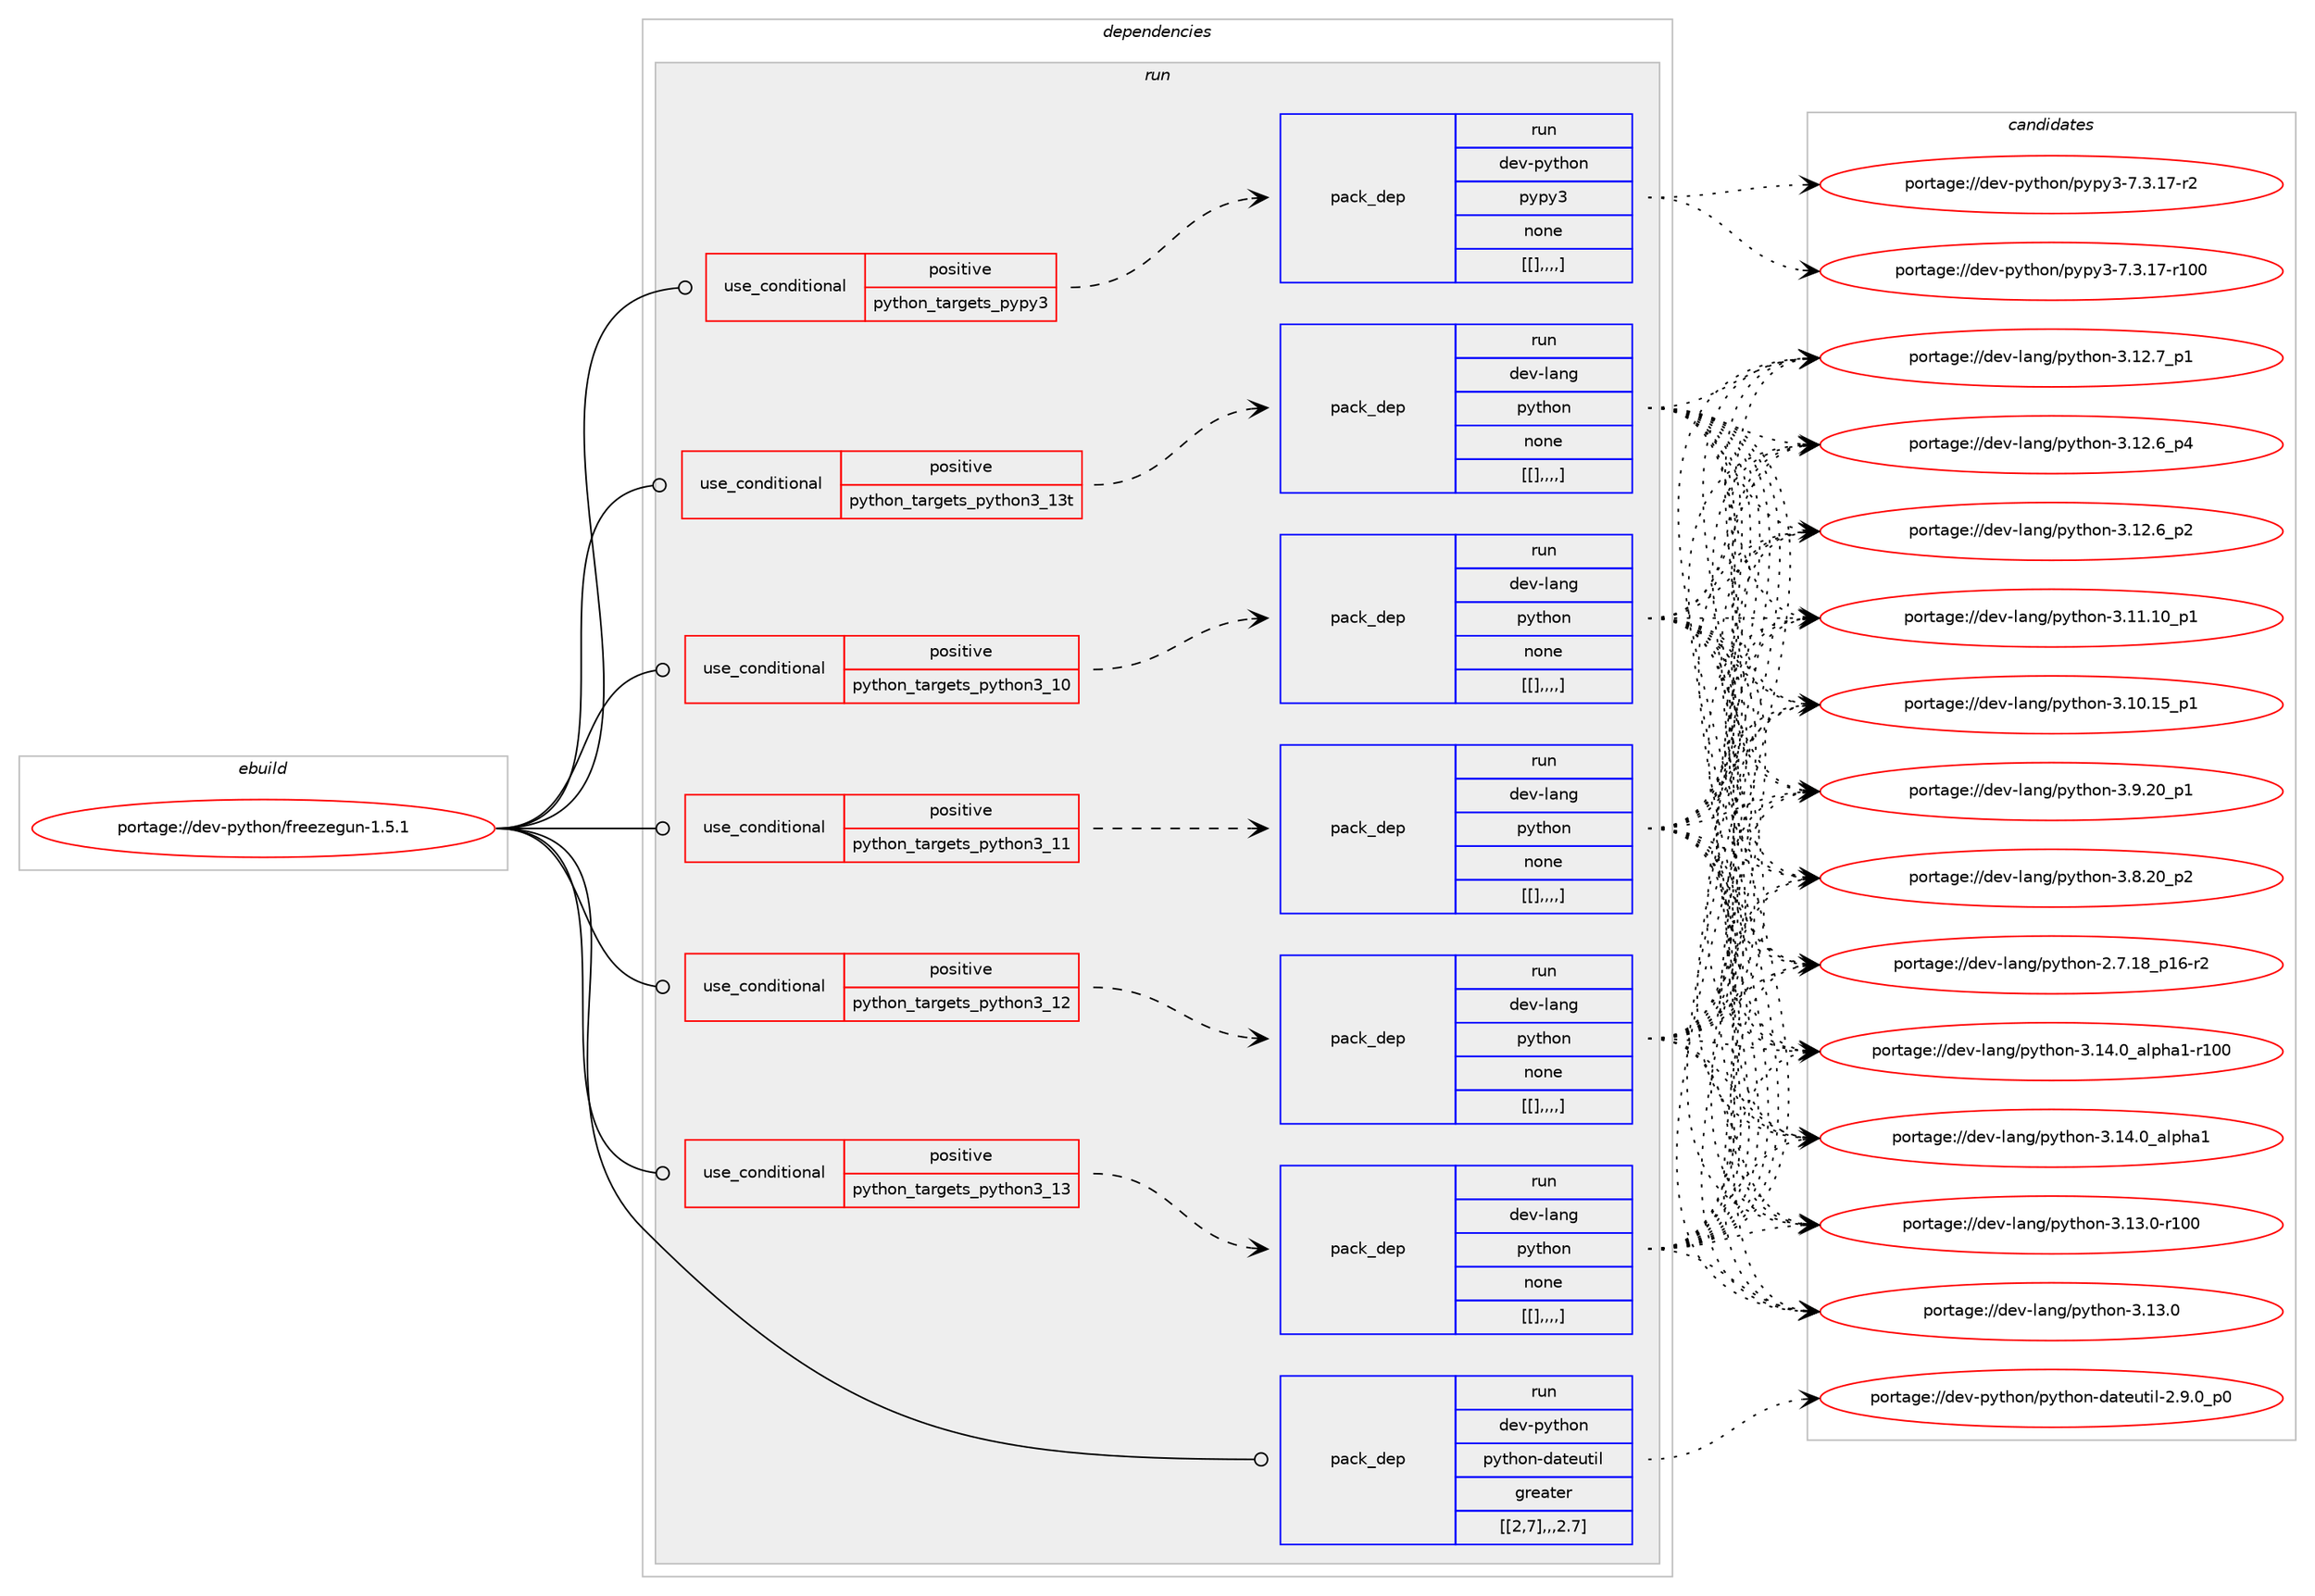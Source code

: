 digraph prolog {

# *************
# Graph options
# *************

newrank=true;
concentrate=true;
compound=true;
graph [rankdir=LR,fontname=Helvetica,fontsize=10,ranksep=1.5];#, ranksep=2.5, nodesep=0.2];
edge  [arrowhead=vee];
node  [fontname=Helvetica,fontsize=10];

# **********
# The ebuild
# **********

subgraph cluster_leftcol {
color=gray;
label=<<i>ebuild</i>>;
id [label="portage://dev-python/freezegun-1.5.1", color=red, width=4, href="../dev-python/freezegun-1.5.1.svg"];
}

# ****************
# The dependencies
# ****************

subgraph cluster_midcol {
color=gray;
label=<<i>dependencies</i>>;
subgraph cluster_compile {
fillcolor="#eeeeee";
style=filled;
label=<<i>compile</i>>;
}
subgraph cluster_compileandrun {
fillcolor="#eeeeee";
style=filled;
label=<<i>compile and run</i>>;
}
subgraph cluster_run {
fillcolor="#eeeeee";
style=filled;
label=<<i>run</i>>;
subgraph cond35169 {
dependency152403 [label=<<TABLE BORDER="0" CELLBORDER="1" CELLSPACING="0" CELLPADDING="4"><TR><TD ROWSPAN="3" CELLPADDING="10">use_conditional</TD></TR><TR><TD>positive</TD></TR><TR><TD>python_targets_pypy3</TD></TR></TABLE>>, shape=none, color=red];
subgraph pack115910 {
dependency152408 [label=<<TABLE BORDER="0" CELLBORDER="1" CELLSPACING="0" CELLPADDING="4" WIDTH="220"><TR><TD ROWSPAN="6" CELLPADDING="30">pack_dep</TD></TR><TR><TD WIDTH="110">run</TD></TR><TR><TD>dev-python</TD></TR><TR><TD>pypy3</TD></TR><TR><TD>none</TD></TR><TR><TD>[[],,,,]</TD></TR></TABLE>>, shape=none, color=blue];
}
dependency152403:e -> dependency152408:w [weight=20,style="dashed",arrowhead="vee"];
}
id:e -> dependency152403:w [weight=20,style="solid",arrowhead="odot"];
subgraph cond35185 {
dependency152455 [label=<<TABLE BORDER="0" CELLBORDER="1" CELLSPACING="0" CELLPADDING="4"><TR><TD ROWSPAN="3" CELLPADDING="10">use_conditional</TD></TR><TR><TD>positive</TD></TR><TR><TD>python_targets_python3_10</TD></TR></TABLE>>, shape=none, color=red];
subgraph pack115936 {
dependency152464 [label=<<TABLE BORDER="0" CELLBORDER="1" CELLSPACING="0" CELLPADDING="4" WIDTH="220"><TR><TD ROWSPAN="6" CELLPADDING="30">pack_dep</TD></TR><TR><TD WIDTH="110">run</TD></TR><TR><TD>dev-lang</TD></TR><TR><TD>python</TD></TR><TR><TD>none</TD></TR><TR><TD>[[],,,,]</TD></TR></TABLE>>, shape=none, color=blue];
}
dependency152455:e -> dependency152464:w [weight=20,style="dashed",arrowhead="vee"];
}
id:e -> dependency152455:w [weight=20,style="solid",arrowhead="odot"];
subgraph cond35222 {
dependency152514 [label=<<TABLE BORDER="0" CELLBORDER="1" CELLSPACING="0" CELLPADDING="4"><TR><TD ROWSPAN="3" CELLPADDING="10">use_conditional</TD></TR><TR><TD>positive</TD></TR><TR><TD>python_targets_python3_11</TD></TR></TABLE>>, shape=none, color=red];
subgraph pack115990 {
dependency152567 [label=<<TABLE BORDER="0" CELLBORDER="1" CELLSPACING="0" CELLPADDING="4" WIDTH="220"><TR><TD ROWSPAN="6" CELLPADDING="30">pack_dep</TD></TR><TR><TD WIDTH="110">run</TD></TR><TR><TD>dev-lang</TD></TR><TR><TD>python</TD></TR><TR><TD>none</TD></TR><TR><TD>[[],,,,]</TD></TR></TABLE>>, shape=none, color=blue];
}
dependency152514:e -> dependency152567:w [weight=20,style="dashed",arrowhead="vee"];
}
id:e -> dependency152514:w [weight=20,style="solid",arrowhead="odot"];
subgraph cond35262 {
dependency152590 [label=<<TABLE BORDER="0" CELLBORDER="1" CELLSPACING="0" CELLPADDING="4"><TR><TD ROWSPAN="3" CELLPADDING="10">use_conditional</TD></TR><TR><TD>positive</TD></TR><TR><TD>python_targets_python3_12</TD></TR></TABLE>>, shape=none, color=red];
subgraph pack116025 {
dependency152645 [label=<<TABLE BORDER="0" CELLBORDER="1" CELLSPACING="0" CELLPADDING="4" WIDTH="220"><TR><TD ROWSPAN="6" CELLPADDING="30">pack_dep</TD></TR><TR><TD WIDTH="110">run</TD></TR><TR><TD>dev-lang</TD></TR><TR><TD>python</TD></TR><TR><TD>none</TD></TR><TR><TD>[[],,,,]</TD></TR></TABLE>>, shape=none, color=blue];
}
dependency152590:e -> dependency152645:w [weight=20,style="dashed",arrowhead="vee"];
}
id:e -> dependency152590:w [weight=20,style="solid",arrowhead="odot"];
subgraph cond35300 {
dependency152649 [label=<<TABLE BORDER="0" CELLBORDER="1" CELLSPACING="0" CELLPADDING="4"><TR><TD ROWSPAN="3" CELLPADDING="10">use_conditional</TD></TR><TR><TD>positive</TD></TR><TR><TD>python_targets_python3_13</TD></TR></TABLE>>, shape=none, color=red];
subgraph pack116037 {
dependency152655 [label=<<TABLE BORDER="0" CELLBORDER="1" CELLSPACING="0" CELLPADDING="4" WIDTH="220"><TR><TD ROWSPAN="6" CELLPADDING="30">pack_dep</TD></TR><TR><TD WIDTH="110">run</TD></TR><TR><TD>dev-lang</TD></TR><TR><TD>python</TD></TR><TR><TD>none</TD></TR><TR><TD>[[],,,,]</TD></TR></TABLE>>, shape=none, color=blue];
}
dependency152649:e -> dependency152655:w [weight=20,style="dashed",arrowhead="vee"];
}
id:e -> dependency152649:w [weight=20,style="solid",arrowhead="odot"];
subgraph cond35303 {
dependency152671 [label=<<TABLE BORDER="0" CELLBORDER="1" CELLSPACING="0" CELLPADDING="4"><TR><TD ROWSPAN="3" CELLPADDING="10">use_conditional</TD></TR><TR><TD>positive</TD></TR><TR><TD>python_targets_python3_13t</TD></TR></TABLE>>, shape=none, color=red];
subgraph pack116059 {
dependency152699 [label=<<TABLE BORDER="0" CELLBORDER="1" CELLSPACING="0" CELLPADDING="4" WIDTH="220"><TR><TD ROWSPAN="6" CELLPADDING="30">pack_dep</TD></TR><TR><TD WIDTH="110">run</TD></TR><TR><TD>dev-lang</TD></TR><TR><TD>python</TD></TR><TR><TD>none</TD></TR><TR><TD>[[],,,,]</TD></TR></TABLE>>, shape=none, color=blue];
}
dependency152671:e -> dependency152699:w [weight=20,style="dashed",arrowhead="vee"];
}
id:e -> dependency152671:w [weight=20,style="solid",arrowhead="odot"];
subgraph pack116083 {
dependency152742 [label=<<TABLE BORDER="0" CELLBORDER="1" CELLSPACING="0" CELLPADDING="4" WIDTH="220"><TR><TD ROWSPAN="6" CELLPADDING="30">pack_dep</TD></TR><TR><TD WIDTH="110">run</TD></TR><TR><TD>dev-python</TD></TR><TR><TD>python-dateutil</TD></TR><TR><TD>greater</TD></TR><TR><TD>[[2,7],,,2.7]</TD></TR></TABLE>>, shape=none, color=blue];
}
id:e -> dependency152742:w [weight=20,style="solid",arrowhead="odot"];
}
}

# **************
# The candidates
# **************

subgraph cluster_choices {
rank=same;
color=gray;
label=<<i>candidates</i>>;

subgraph choice115926 {
color=black;
nodesep=1;
choice100101118451121211161041111104711212111212151455546514649554511450 [label="portage://dev-python/pypy3-7.3.17-r2", color=red, width=4,href="../dev-python/pypy3-7.3.17-r2.svg"];
choice1001011184511212111610411111047112121112121514555465146495545114494848 [label="portage://dev-python/pypy3-7.3.17-r100", color=red, width=4,href="../dev-python/pypy3-7.3.17-r100.svg"];
dependency152408:e -> choice100101118451121211161041111104711212111212151455546514649554511450:w [style=dotted,weight="100"];
dependency152408:e -> choice1001011184511212111610411111047112121112121514555465146495545114494848:w [style=dotted,weight="100"];
}
subgraph choice115930 {
color=black;
nodesep=1;
choice100101118451089711010347112121116104111110455146495246489597108112104974945114494848 [label="portage://dev-lang/python-3.14.0_alpha1-r100", color=red, width=4,href="../dev-lang/python-3.14.0_alpha1-r100.svg"];
choice1001011184510897110103471121211161041111104551464952464895971081121049749 [label="portage://dev-lang/python-3.14.0_alpha1", color=red, width=4,href="../dev-lang/python-3.14.0_alpha1.svg"];
choice1001011184510897110103471121211161041111104551464951464845114494848 [label="portage://dev-lang/python-3.13.0-r100", color=red, width=4,href="../dev-lang/python-3.13.0-r100.svg"];
choice10010111845108971101034711212111610411111045514649514648 [label="portage://dev-lang/python-3.13.0", color=red, width=4,href="../dev-lang/python-3.13.0.svg"];
choice100101118451089711010347112121116104111110455146495046559511249 [label="portage://dev-lang/python-3.12.7_p1", color=red, width=4,href="../dev-lang/python-3.12.7_p1.svg"];
choice100101118451089711010347112121116104111110455146495046549511252 [label="portage://dev-lang/python-3.12.6_p4", color=red, width=4,href="../dev-lang/python-3.12.6_p4.svg"];
choice100101118451089711010347112121116104111110455146495046549511250 [label="portage://dev-lang/python-3.12.6_p2", color=red, width=4,href="../dev-lang/python-3.12.6_p2.svg"];
choice10010111845108971101034711212111610411111045514649494649489511249 [label="portage://dev-lang/python-3.11.10_p1", color=red, width=4,href="../dev-lang/python-3.11.10_p1.svg"];
choice10010111845108971101034711212111610411111045514649484649539511249 [label="portage://dev-lang/python-3.10.15_p1", color=red, width=4,href="../dev-lang/python-3.10.15_p1.svg"];
choice100101118451089711010347112121116104111110455146574650489511249 [label="portage://dev-lang/python-3.9.20_p1", color=red, width=4,href="../dev-lang/python-3.9.20_p1.svg"];
choice100101118451089711010347112121116104111110455146564650489511250 [label="portage://dev-lang/python-3.8.20_p2", color=red, width=4,href="../dev-lang/python-3.8.20_p2.svg"];
choice100101118451089711010347112121116104111110455046554649569511249544511450 [label="portage://dev-lang/python-2.7.18_p16-r2", color=red, width=4,href="../dev-lang/python-2.7.18_p16-r2.svg"];
dependency152464:e -> choice100101118451089711010347112121116104111110455146495246489597108112104974945114494848:w [style=dotted,weight="100"];
dependency152464:e -> choice1001011184510897110103471121211161041111104551464952464895971081121049749:w [style=dotted,weight="100"];
dependency152464:e -> choice1001011184510897110103471121211161041111104551464951464845114494848:w [style=dotted,weight="100"];
dependency152464:e -> choice10010111845108971101034711212111610411111045514649514648:w [style=dotted,weight="100"];
dependency152464:e -> choice100101118451089711010347112121116104111110455146495046559511249:w [style=dotted,weight="100"];
dependency152464:e -> choice100101118451089711010347112121116104111110455146495046549511252:w [style=dotted,weight="100"];
dependency152464:e -> choice100101118451089711010347112121116104111110455146495046549511250:w [style=dotted,weight="100"];
dependency152464:e -> choice10010111845108971101034711212111610411111045514649494649489511249:w [style=dotted,weight="100"];
dependency152464:e -> choice10010111845108971101034711212111610411111045514649484649539511249:w [style=dotted,weight="100"];
dependency152464:e -> choice100101118451089711010347112121116104111110455146574650489511249:w [style=dotted,weight="100"];
dependency152464:e -> choice100101118451089711010347112121116104111110455146564650489511250:w [style=dotted,weight="100"];
dependency152464:e -> choice100101118451089711010347112121116104111110455046554649569511249544511450:w [style=dotted,weight="100"];
}
subgraph choice115938 {
color=black;
nodesep=1;
choice100101118451089711010347112121116104111110455146495246489597108112104974945114494848 [label="portage://dev-lang/python-3.14.0_alpha1-r100", color=red, width=4,href="../dev-lang/python-3.14.0_alpha1-r100.svg"];
choice1001011184510897110103471121211161041111104551464952464895971081121049749 [label="portage://dev-lang/python-3.14.0_alpha1", color=red, width=4,href="../dev-lang/python-3.14.0_alpha1.svg"];
choice1001011184510897110103471121211161041111104551464951464845114494848 [label="portage://dev-lang/python-3.13.0-r100", color=red, width=4,href="../dev-lang/python-3.13.0-r100.svg"];
choice10010111845108971101034711212111610411111045514649514648 [label="portage://dev-lang/python-3.13.0", color=red, width=4,href="../dev-lang/python-3.13.0.svg"];
choice100101118451089711010347112121116104111110455146495046559511249 [label="portage://dev-lang/python-3.12.7_p1", color=red, width=4,href="../dev-lang/python-3.12.7_p1.svg"];
choice100101118451089711010347112121116104111110455146495046549511252 [label="portage://dev-lang/python-3.12.6_p4", color=red, width=4,href="../dev-lang/python-3.12.6_p4.svg"];
choice100101118451089711010347112121116104111110455146495046549511250 [label="portage://dev-lang/python-3.12.6_p2", color=red, width=4,href="../dev-lang/python-3.12.6_p2.svg"];
choice10010111845108971101034711212111610411111045514649494649489511249 [label="portage://dev-lang/python-3.11.10_p1", color=red, width=4,href="../dev-lang/python-3.11.10_p1.svg"];
choice10010111845108971101034711212111610411111045514649484649539511249 [label="portage://dev-lang/python-3.10.15_p1", color=red, width=4,href="../dev-lang/python-3.10.15_p1.svg"];
choice100101118451089711010347112121116104111110455146574650489511249 [label="portage://dev-lang/python-3.9.20_p1", color=red, width=4,href="../dev-lang/python-3.9.20_p1.svg"];
choice100101118451089711010347112121116104111110455146564650489511250 [label="portage://dev-lang/python-3.8.20_p2", color=red, width=4,href="../dev-lang/python-3.8.20_p2.svg"];
choice100101118451089711010347112121116104111110455046554649569511249544511450 [label="portage://dev-lang/python-2.7.18_p16-r2", color=red, width=4,href="../dev-lang/python-2.7.18_p16-r2.svg"];
dependency152567:e -> choice100101118451089711010347112121116104111110455146495246489597108112104974945114494848:w [style=dotted,weight="100"];
dependency152567:e -> choice1001011184510897110103471121211161041111104551464952464895971081121049749:w [style=dotted,weight="100"];
dependency152567:e -> choice1001011184510897110103471121211161041111104551464951464845114494848:w [style=dotted,weight="100"];
dependency152567:e -> choice10010111845108971101034711212111610411111045514649514648:w [style=dotted,weight="100"];
dependency152567:e -> choice100101118451089711010347112121116104111110455146495046559511249:w [style=dotted,weight="100"];
dependency152567:e -> choice100101118451089711010347112121116104111110455146495046549511252:w [style=dotted,weight="100"];
dependency152567:e -> choice100101118451089711010347112121116104111110455146495046549511250:w [style=dotted,weight="100"];
dependency152567:e -> choice10010111845108971101034711212111610411111045514649494649489511249:w [style=dotted,weight="100"];
dependency152567:e -> choice10010111845108971101034711212111610411111045514649484649539511249:w [style=dotted,weight="100"];
dependency152567:e -> choice100101118451089711010347112121116104111110455146574650489511249:w [style=dotted,weight="100"];
dependency152567:e -> choice100101118451089711010347112121116104111110455146564650489511250:w [style=dotted,weight="100"];
dependency152567:e -> choice100101118451089711010347112121116104111110455046554649569511249544511450:w [style=dotted,weight="100"];
}
subgraph choice115949 {
color=black;
nodesep=1;
choice100101118451089711010347112121116104111110455146495246489597108112104974945114494848 [label="portage://dev-lang/python-3.14.0_alpha1-r100", color=red, width=4,href="../dev-lang/python-3.14.0_alpha1-r100.svg"];
choice1001011184510897110103471121211161041111104551464952464895971081121049749 [label="portage://dev-lang/python-3.14.0_alpha1", color=red, width=4,href="../dev-lang/python-3.14.0_alpha1.svg"];
choice1001011184510897110103471121211161041111104551464951464845114494848 [label="portage://dev-lang/python-3.13.0-r100", color=red, width=4,href="../dev-lang/python-3.13.0-r100.svg"];
choice10010111845108971101034711212111610411111045514649514648 [label="portage://dev-lang/python-3.13.0", color=red, width=4,href="../dev-lang/python-3.13.0.svg"];
choice100101118451089711010347112121116104111110455146495046559511249 [label="portage://dev-lang/python-3.12.7_p1", color=red, width=4,href="../dev-lang/python-3.12.7_p1.svg"];
choice100101118451089711010347112121116104111110455146495046549511252 [label="portage://dev-lang/python-3.12.6_p4", color=red, width=4,href="../dev-lang/python-3.12.6_p4.svg"];
choice100101118451089711010347112121116104111110455146495046549511250 [label="portage://dev-lang/python-3.12.6_p2", color=red, width=4,href="../dev-lang/python-3.12.6_p2.svg"];
choice10010111845108971101034711212111610411111045514649494649489511249 [label="portage://dev-lang/python-3.11.10_p1", color=red, width=4,href="../dev-lang/python-3.11.10_p1.svg"];
choice10010111845108971101034711212111610411111045514649484649539511249 [label="portage://dev-lang/python-3.10.15_p1", color=red, width=4,href="../dev-lang/python-3.10.15_p1.svg"];
choice100101118451089711010347112121116104111110455146574650489511249 [label="portage://dev-lang/python-3.9.20_p1", color=red, width=4,href="../dev-lang/python-3.9.20_p1.svg"];
choice100101118451089711010347112121116104111110455146564650489511250 [label="portage://dev-lang/python-3.8.20_p2", color=red, width=4,href="../dev-lang/python-3.8.20_p2.svg"];
choice100101118451089711010347112121116104111110455046554649569511249544511450 [label="portage://dev-lang/python-2.7.18_p16-r2", color=red, width=4,href="../dev-lang/python-2.7.18_p16-r2.svg"];
dependency152645:e -> choice100101118451089711010347112121116104111110455146495246489597108112104974945114494848:w [style=dotted,weight="100"];
dependency152645:e -> choice1001011184510897110103471121211161041111104551464952464895971081121049749:w [style=dotted,weight="100"];
dependency152645:e -> choice1001011184510897110103471121211161041111104551464951464845114494848:w [style=dotted,weight="100"];
dependency152645:e -> choice10010111845108971101034711212111610411111045514649514648:w [style=dotted,weight="100"];
dependency152645:e -> choice100101118451089711010347112121116104111110455146495046559511249:w [style=dotted,weight="100"];
dependency152645:e -> choice100101118451089711010347112121116104111110455146495046549511252:w [style=dotted,weight="100"];
dependency152645:e -> choice100101118451089711010347112121116104111110455146495046549511250:w [style=dotted,weight="100"];
dependency152645:e -> choice10010111845108971101034711212111610411111045514649494649489511249:w [style=dotted,weight="100"];
dependency152645:e -> choice10010111845108971101034711212111610411111045514649484649539511249:w [style=dotted,weight="100"];
dependency152645:e -> choice100101118451089711010347112121116104111110455146574650489511249:w [style=dotted,weight="100"];
dependency152645:e -> choice100101118451089711010347112121116104111110455146564650489511250:w [style=dotted,weight="100"];
dependency152645:e -> choice100101118451089711010347112121116104111110455046554649569511249544511450:w [style=dotted,weight="100"];
}
subgraph choice115958 {
color=black;
nodesep=1;
choice100101118451089711010347112121116104111110455146495246489597108112104974945114494848 [label="portage://dev-lang/python-3.14.0_alpha1-r100", color=red, width=4,href="../dev-lang/python-3.14.0_alpha1-r100.svg"];
choice1001011184510897110103471121211161041111104551464952464895971081121049749 [label="portage://dev-lang/python-3.14.0_alpha1", color=red, width=4,href="../dev-lang/python-3.14.0_alpha1.svg"];
choice1001011184510897110103471121211161041111104551464951464845114494848 [label="portage://dev-lang/python-3.13.0-r100", color=red, width=4,href="../dev-lang/python-3.13.0-r100.svg"];
choice10010111845108971101034711212111610411111045514649514648 [label="portage://dev-lang/python-3.13.0", color=red, width=4,href="../dev-lang/python-3.13.0.svg"];
choice100101118451089711010347112121116104111110455146495046559511249 [label="portage://dev-lang/python-3.12.7_p1", color=red, width=4,href="../dev-lang/python-3.12.7_p1.svg"];
choice100101118451089711010347112121116104111110455146495046549511252 [label="portage://dev-lang/python-3.12.6_p4", color=red, width=4,href="../dev-lang/python-3.12.6_p4.svg"];
choice100101118451089711010347112121116104111110455146495046549511250 [label="portage://dev-lang/python-3.12.6_p2", color=red, width=4,href="../dev-lang/python-3.12.6_p2.svg"];
choice10010111845108971101034711212111610411111045514649494649489511249 [label="portage://dev-lang/python-3.11.10_p1", color=red, width=4,href="../dev-lang/python-3.11.10_p1.svg"];
choice10010111845108971101034711212111610411111045514649484649539511249 [label="portage://dev-lang/python-3.10.15_p1", color=red, width=4,href="../dev-lang/python-3.10.15_p1.svg"];
choice100101118451089711010347112121116104111110455146574650489511249 [label="portage://dev-lang/python-3.9.20_p1", color=red, width=4,href="../dev-lang/python-3.9.20_p1.svg"];
choice100101118451089711010347112121116104111110455146564650489511250 [label="portage://dev-lang/python-3.8.20_p2", color=red, width=4,href="../dev-lang/python-3.8.20_p2.svg"];
choice100101118451089711010347112121116104111110455046554649569511249544511450 [label="portage://dev-lang/python-2.7.18_p16-r2", color=red, width=4,href="../dev-lang/python-2.7.18_p16-r2.svg"];
dependency152655:e -> choice100101118451089711010347112121116104111110455146495246489597108112104974945114494848:w [style=dotted,weight="100"];
dependency152655:e -> choice1001011184510897110103471121211161041111104551464952464895971081121049749:w [style=dotted,weight="100"];
dependency152655:e -> choice1001011184510897110103471121211161041111104551464951464845114494848:w [style=dotted,weight="100"];
dependency152655:e -> choice10010111845108971101034711212111610411111045514649514648:w [style=dotted,weight="100"];
dependency152655:e -> choice100101118451089711010347112121116104111110455146495046559511249:w [style=dotted,weight="100"];
dependency152655:e -> choice100101118451089711010347112121116104111110455146495046549511252:w [style=dotted,weight="100"];
dependency152655:e -> choice100101118451089711010347112121116104111110455146495046549511250:w [style=dotted,weight="100"];
dependency152655:e -> choice10010111845108971101034711212111610411111045514649494649489511249:w [style=dotted,weight="100"];
dependency152655:e -> choice10010111845108971101034711212111610411111045514649484649539511249:w [style=dotted,weight="100"];
dependency152655:e -> choice100101118451089711010347112121116104111110455146574650489511249:w [style=dotted,weight="100"];
dependency152655:e -> choice100101118451089711010347112121116104111110455146564650489511250:w [style=dotted,weight="100"];
dependency152655:e -> choice100101118451089711010347112121116104111110455046554649569511249544511450:w [style=dotted,weight="100"];
}
subgraph choice115966 {
color=black;
nodesep=1;
choice100101118451089711010347112121116104111110455146495246489597108112104974945114494848 [label="portage://dev-lang/python-3.14.0_alpha1-r100", color=red, width=4,href="../dev-lang/python-3.14.0_alpha1-r100.svg"];
choice1001011184510897110103471121211161041111104551464952464895971081121049749 [label="portage://dev-lang/python-3.14.0_alpha1", color=red, width=4,href="../dev-lang/python-3.14.0_alpha1.svg"];
choice1001011184510897110103471121211161041111104551464951464845114494848 [label="portage://dev-lang/python-3.13.0-r100", color=red, width=4,href="../dev-lang/python-3.13.0-r100.svg"];
choice10010111845108971101034711212111610411111045514649514648 [label="portage://dev-lang/python-3.13.0", color=red, width=4,href="../dev-lang/python-3.13.0.svg"];
choice100101118451089711010347112121116104111110455146495046559511249 [label="portage://dev-lang/python-3.12.7_p1", color=red, width=4,href="../dev-lang/python-3.12.7_p1.svg"];
choice100101118451089711010347112121116104111110455146495046549511252 [label="portage://dev-lang/python-3.12.6_p4", color=red, width=4,href="../dev-lang/python-3.12.6_p4.svg"];
choice100101118451089711010347112121116104111110455146495046549511250 [label="portage://dev-lang/python-3.12.6_p2", color=red, width=4,href="../dev-lang/python-3.12.6_p2.svg"];
choice10010111845108971101034711212111610411111045514649494649489511249 [label="portage://dev-lang/python-3.11.10_p1", color=red, width=4,href="../dev-lang/python-3.11.10_p1.svg"];
choice10010111845108971101034711212111610411111045514649484649539511249 [label="portage://dev-lang/python-3.10.15_p1", color=red, width=4,href="../dev-lang/python-3.10.15_p1.svg"];
choice100101118451089711010347112121116104111110455146574650489511249 [label="portage://dev-lang/python-3.9.20_p1", color=red, width=4,href="../dev-lang/python-3.9.20_p1.svg"];
choice100101118451089711010347112121116104111110455146564650489511250 [label="portage://dev-lang/python-3.8.20_p2", color=red, width=4,href="../dev-lang/python-3.8.20_p2.svg"];
choice100101118451089711010347112121116104111110455046554649569511249544511450 [label="portage://dev-lang/python-2.7.18_p16-r2", color=red, width=4,href="../dev-lang/python-2.7.18_p16-r2.svg"];
dependency152699:e -> choice100101118451089711010347112121116104111110455146495246489597108112104974945114494848:w [style=dotted,weight="100"];
dependency152699:e -> choice1001011184510897110103471121211161041111104551464952464895971081121049749:w [style=dotted,weight="100"];
dependency152699:e -> choice1001011184510897110103471121211161041111104551464951464845114494848:w [style=dotted,weight="100"];
dependency152699:e -> choice10010111845108971101034711212111610411111045514649514648:w [style=dotted,weight="100"];
dependency152699:e -> choice100101118451089711010347112121116104111110455146495046559511249:w [style=dotted,weight="100"];
dependency152699:e -> choice100101118451089711010347112121116104111110455146495046549511252:w [style=dotted,weight="100"];
dependency152699:e -> choice100101118451089711010347112121116104111110455146495046549511250:w [style=dotted,weight="100"];
dependency152699:e -> choice10010111845108971101034711212111610411111045514649494649489511249:w [style=dotted,weight="100"];
dependency152699:e -> choice10010111845108971101034711212111610411111045514649484649539511249:w [style=dotted,weight="100"];
dependency152699:e -> choice100101118451089711010347112121116104111110455146574650489511249:w [style=dotted,weight="100"];
dependency152699:e -> choice100101118451089711010347112121116104111110455146564650489511250:w [style=dotted,weight="100"];
dependency152699:e -> choice100101118451089711010347112121116104111110455046554649569511249544511450:w [style=dotted,weight="100"];
}
subgraph choice115971 {
color=black;
nodesep=1;
choice100101118451121211161041111104711212111610411111045100971161011171161051084550465746489511248 [label="portage://dev-python/python-dateutil-2.9.0_p0", color=red, width=4,href="../dev-python/python-dateutil-2.9.0_p0.svg"];
dependency152742:e -> choice100101118451121211161041111104711212111610411111045100971161011171161051084550465746489511248:w [style=dotted,weight="100"];
}
}

}
